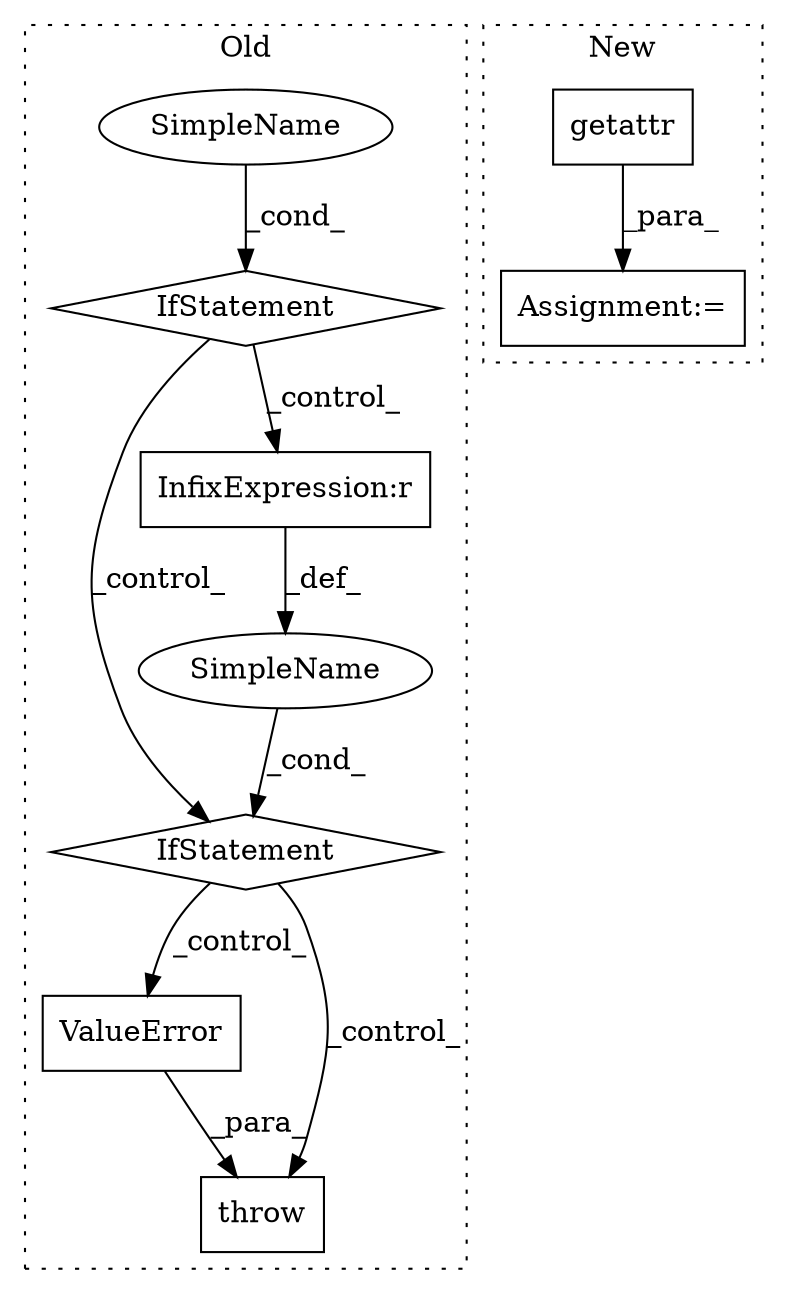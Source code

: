 digraph G {
subgraph cluster0 {
1 [label="ValueError" a="32" s="1754,1815" l="11,1" shape="box"];
3 [label="IfStatement" a="25" s="1462,1499" l="4,2" shape="diamond"];
4 [label="SimpleName" a="42" s="" l="" shape="ellipse"];
5 [label="throw" a="53" s="1748" l="6" shape="box"];
6 [label="SimpleName" a="42" s="" l="" shape="ellipse"];
7 [label="IfStatement" a="25" s="1176,1216" l="4,2" shape="diamond"];
8 [label="InfixExpression:r" a="27" s="1485" l="4" shape="box"];
label = "Old";
style="dotted";
}
subgraph cluster1 {
2 [label="getattr" a="32" s="1565,1599" l="8,1" shape="box"];
9 [label="Assignment:=" a="7" s="1564" l="1" shape="box"];
label = "New";
style="dotted";
}
1 -> 5 [label="_para_"];
2 -> 9 [label="_para_"];
3 -> 5 [label="_control_"];
3 -> 1 [label="_control_"];
4 -> 3 [label="_cond_"];
6 -> 7 [label="_cond_"];
7 -> 3 [label="_control_"];
7 -> 8 [label="_control_"];
8 -> 4 [label="_def_"];
}